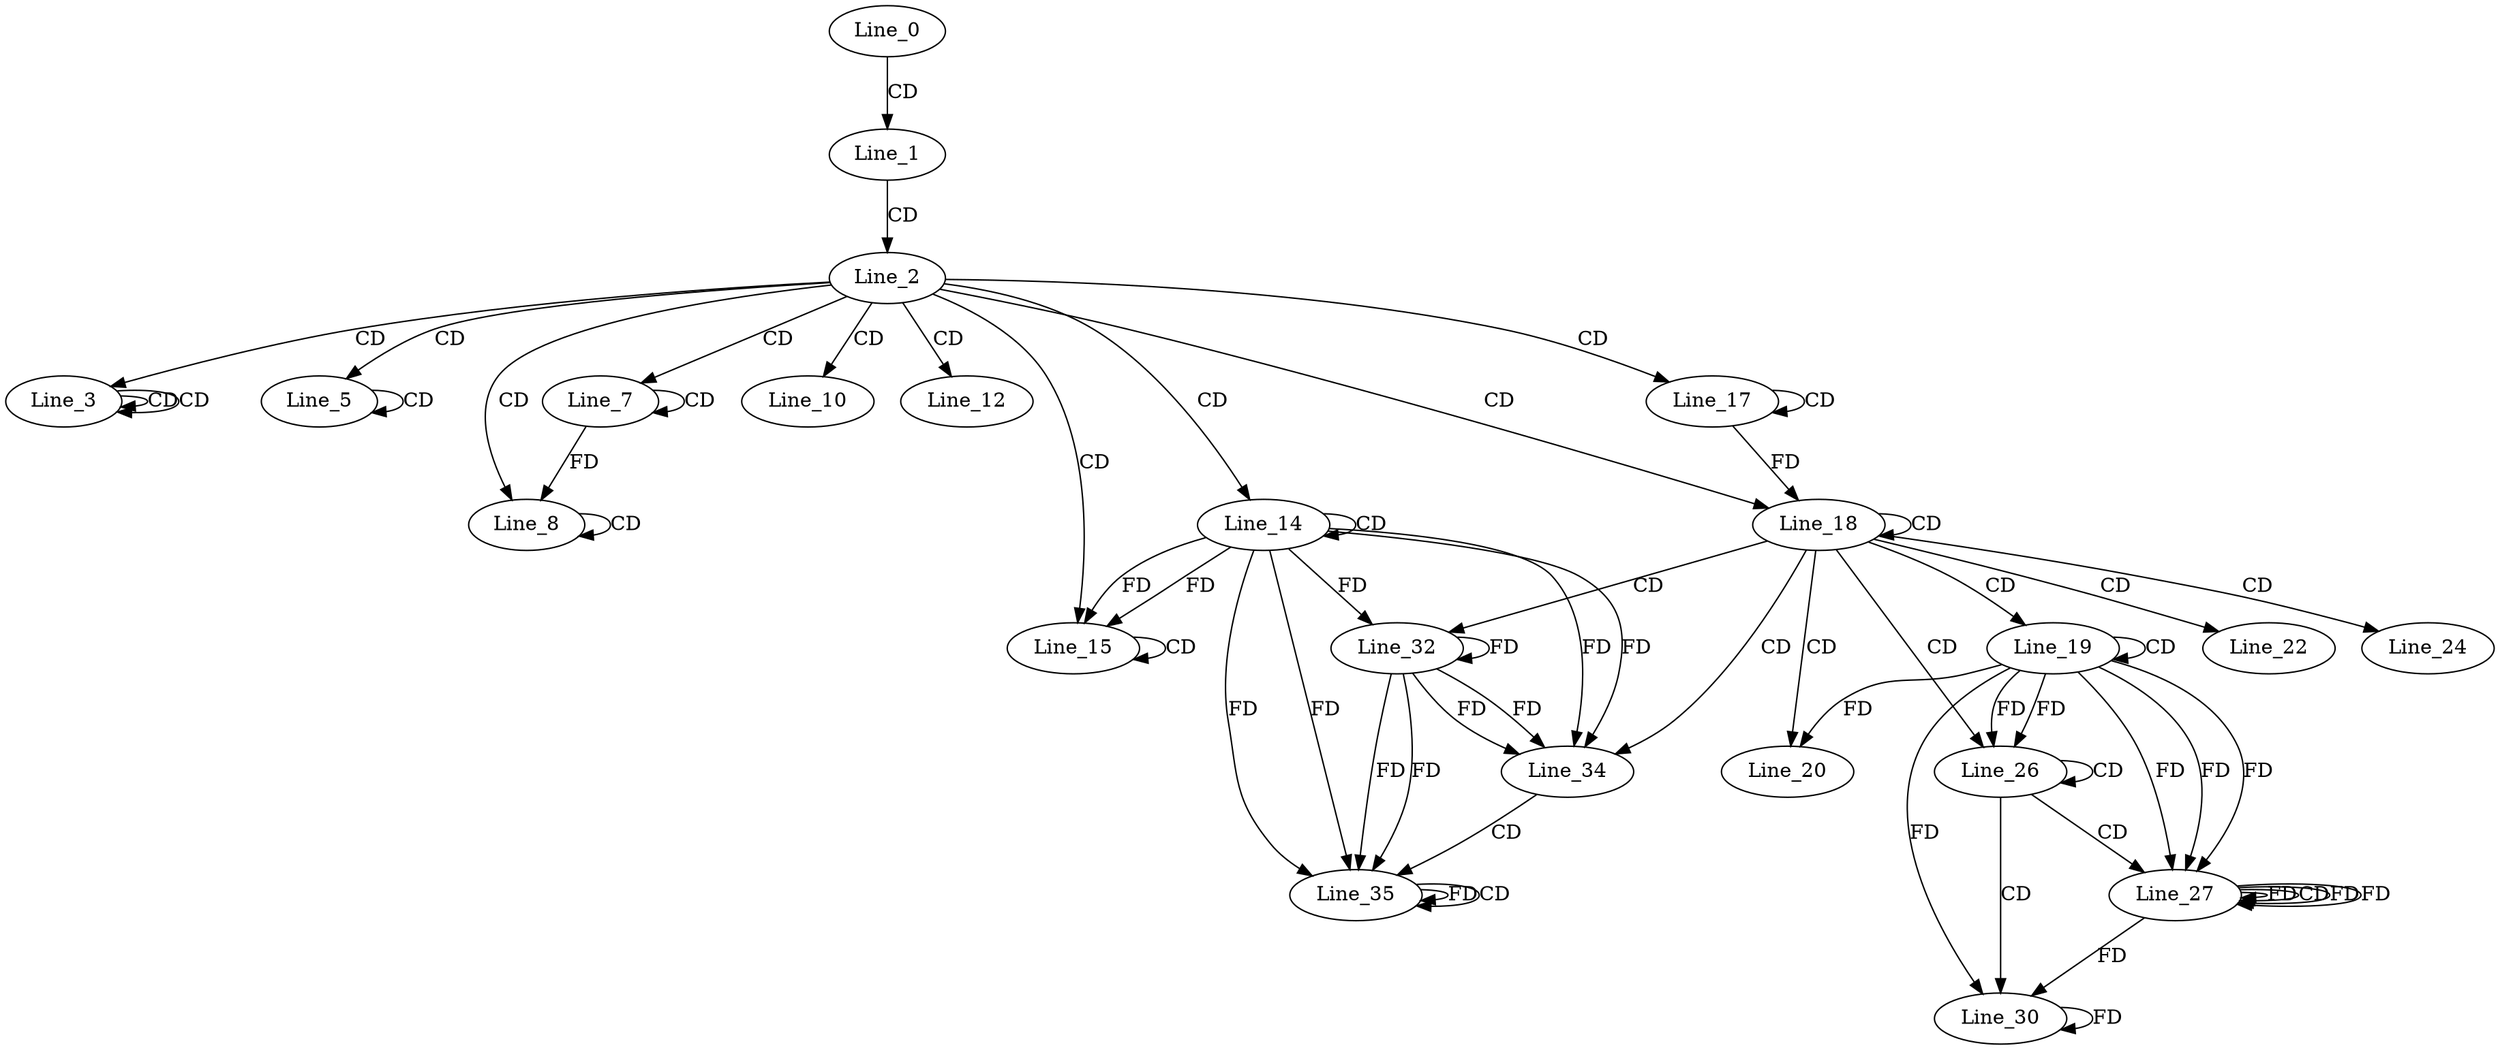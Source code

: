 digraph G {
  Line_0;
  Line_1;
  Line_2;
  Line_3;
  Line_3;
  Line_3;
  Line_5;
  Line_5;
  Line_7;
  Line_7;
  Line_8;
  Line_8;
  Line_8;
  Line_10;
  Line_12;
  Line_14;
  Line_14;
  Line_15;
  Line_15;
  Line_17;
  Line_17;
  Line_18;
  Line_18;
  Line_18;
  Line_19;
  Line_19;
  Line_20;
  Line_22;
  Line_24;
  Line_26;
  Line_26;
  Line_27;
  Line_27;
  Line_27;
  Line_27;
  Line_30;
  Line_32;
  Line_34;
  Line_34;
  Line_34;
  Line_35;
  Line_35;
  Line_0 -> Line_1 [ label="CD" ];
  Line_1 -> Line_2 [ label="CD" ];
  Line_2 -> Line_3 [ label="CD" ];
  Line_3 -> Line_3 [ label="CD" ];
  Line_3 -> Line_3 [ label="CD" ];
  Line_2 -> Line_5 [ label="CD" ];
  Line_5 -> Line_5 [ label="CD" ];
  Line_2 -> Line_7 [ label="CD" ];
  Line_7 -> Line_7 [ label="CD" ];
  Line_2 -> Line_8 [ label="CD" ];
  Line_8 -> Line_8 [ label="CD" ];
  Line_7 -> Line_8 [ label="FD" ];
  Line_2 -> Line_10 [ label="CD" ];
  Line_2 -> Line_12 [ label="CD" ];
  Line_2 -> Line_14 [ label="CD" ];
  Line_14 -> Line_14 [ label="CD" ];
  Line_2 -> Line_15 [ label="CD" ];
  Line_14 -> Line_15 [ label="FD" ];
  Line_15 -> Line_15 [ label="CD" ];
  Line_14 -> Line_15 [ label="FD" ];
  Line_2 -> Line_17 [ label="CD" ];
  Line_17 -> Line_17 [ label="CD" ];
  Line_2 -> Line_18 [ label="CD" ];
  Line_18 -> Line_18 [ label="CD" ];
  Line_17 -> Line_18 [ label="FD" ];
  Line_18 -> Line_19 [ label="CD" ];
  Line_19 -> Line_19 [ label="CD" ];
  Line_18 -> Line_20 [ label="CD" ];
  Line_19 -> Line_20 [ label="FD" ];
  Line_18 -> Line_22 [ label="CD" ];
  Line_18 -> Line_24 [ label="CD" ];
  Line_18 -> Line_26 [ label="CD" ];
  Line_19 -> Line_26 [ label="FD" ];
  Line_26 -> Line_26 [ label="CD" ];
  Line_19 -> Line_26 [ label="FD" ];
  Line_26 -> Line_27 [ label="CD" ];
  Line_19 -> Line_27 [ label="FD" ];
  Line_27 -> Line_27 [ label="FD" ];
  Line_27 -> Line_27 [ label="CD" ];
  Line_19 -> Line_27 [ label="FD" ];
  Line_27 -> Line_27 [ label="FD" ];
  Line_19 -> Line_27 [ label="FD" ];
  Line_27 -> Line_27 [ label="FD" ];
  Line_26 -> Line_30 [ label="CD" ];
  Line_19 -> Line_30 [ label="FD" ];
  Line_27 -> Line_30 [ label="FD" ];
  Line_30 -> Line_30 [ label="FD" ];
  Line_18 -> Line_32 [ label="CD" ];
  Line_14 -> Line_32 [ label="FD" ];
  Line_32 -> Line_32 [ label="FD" ];
  Line_18 -> Line_34 [ label="CD" ];
  Line_14 -> Line_34 [ label="FD" ];
  Line_32 -> Line_34 [ label="FD" ];
  Line_14 -> Line_34 [ label="FD" ];
  Line_32 -> Line_34 [ label="FD" ];
  Line_34 -> Line_35 [ label="CD" ];
  Line_14 -> Line_35 [ label="FD" ];
  Line_32 -> Line_35 [ label="FD" ];
  Line_35 -> Line_35 [ label="FD" ];
  Line_35 -> Line_35 [ label="CD" ];
  Line_14 -> Line_35 [ label="FD" ];
  Line_32 -> Line_35 [ label="FD" ];
}
